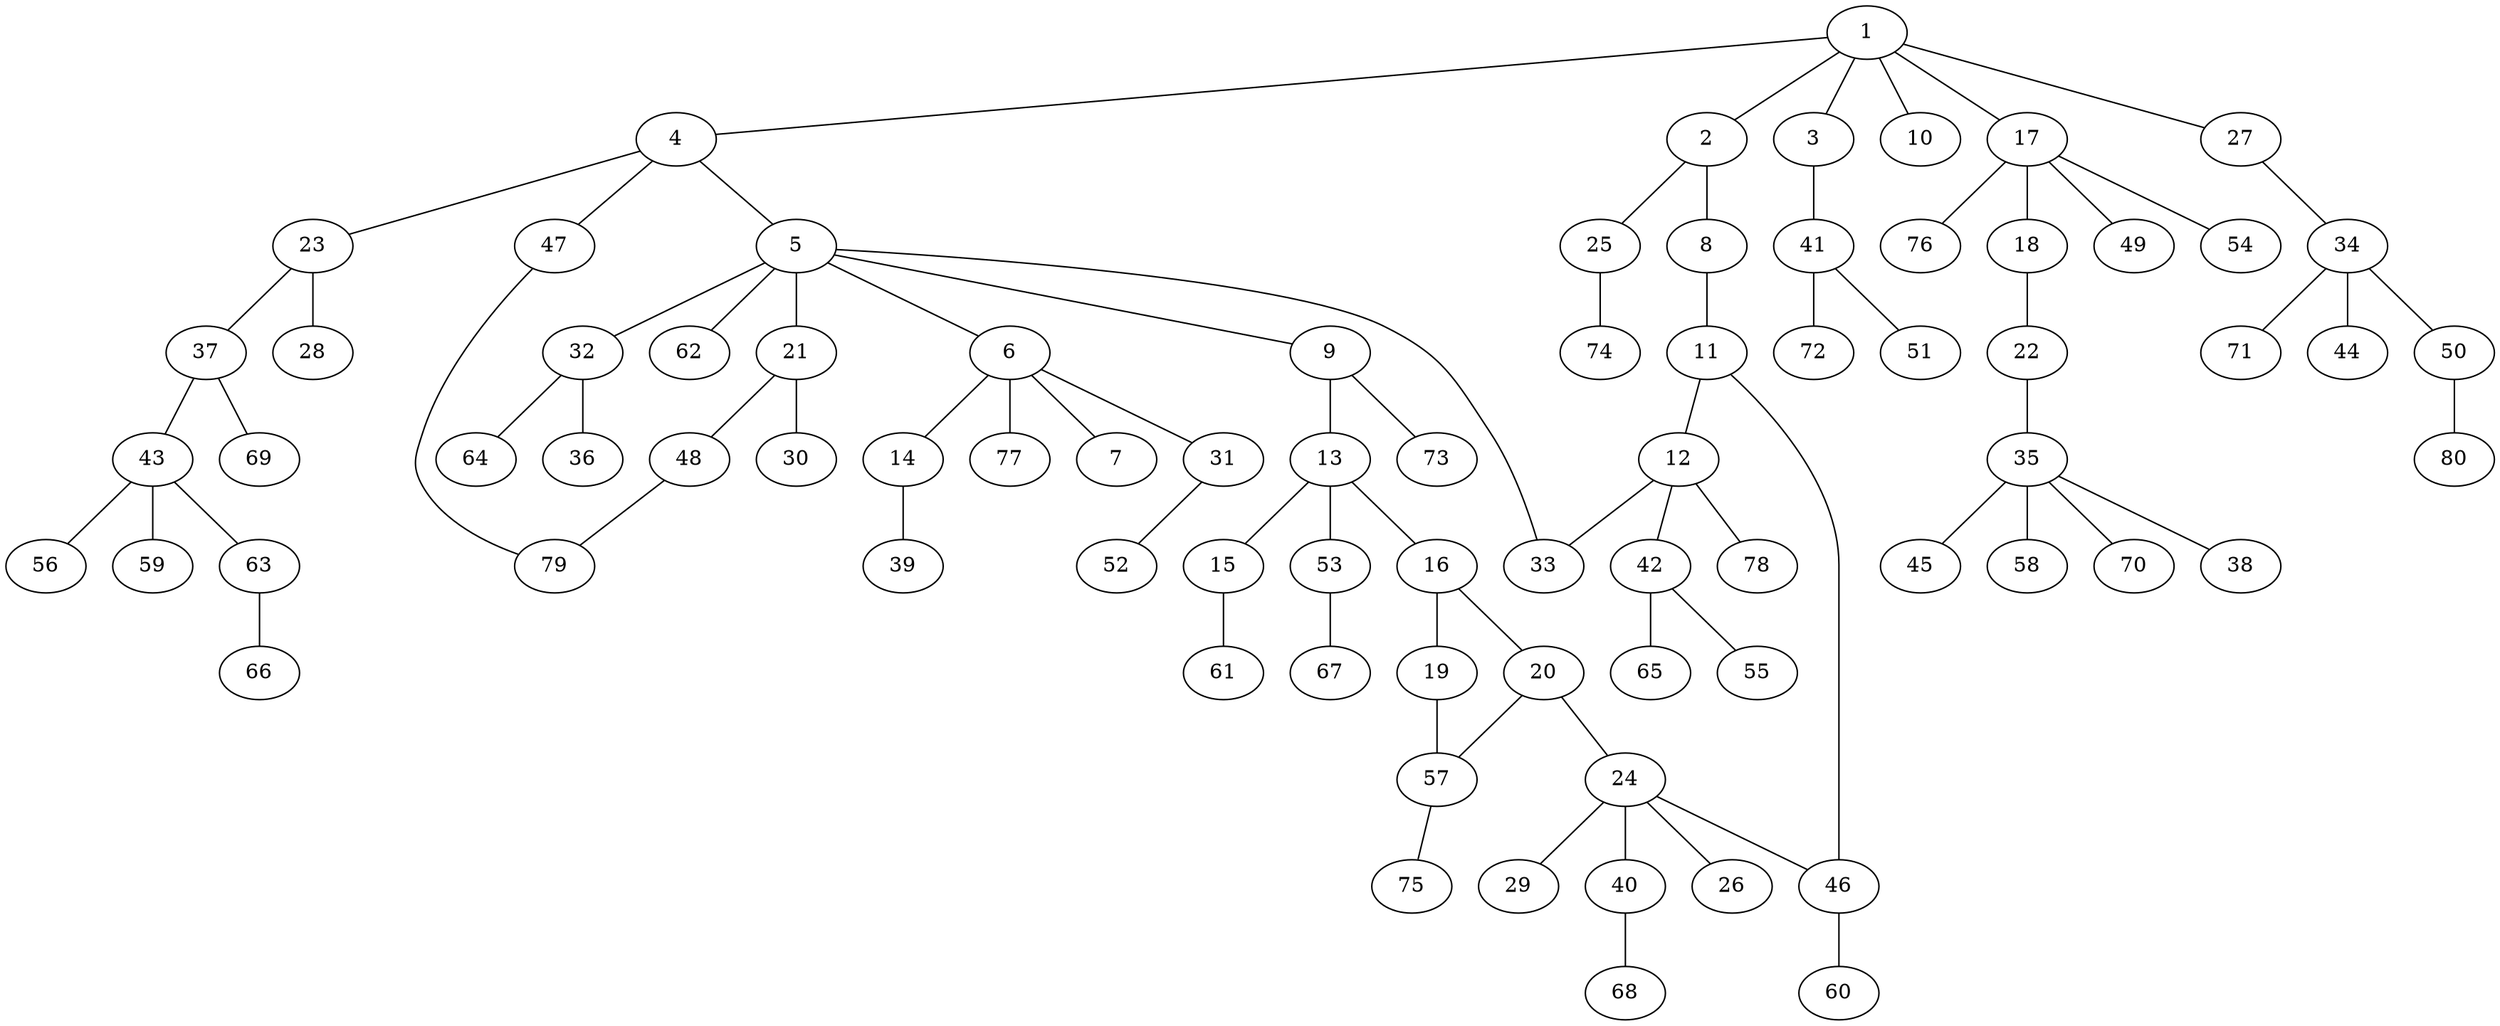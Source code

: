 graph graphname {1--2
1--3
1--4
1--10
1--17
1--27
2--8
2--25
3--41
4--5
4--23
4--47
5--6
5--9
5--21
5--32
5--33
5--62
6--7
6--14
6--31
6--77
8--11
9--13
9--73
11--12
11--46
12--33
12--42
12--78
13--15
13--16
13--53
14--39
15--61
16--19
16--20
17--18
17--49
17--54
17--76
18--22
19--57
20--24
20--57
21--30
21--48
22--35
23--28
23--37
24--26
24--29
24--40
24--46
25--74
27--34
31--52
32--36
32--64
34--44
34--50
34--71
35--38
35--45
35--58
35--70
37--43
37--69
40--68
41--51
41--72
42--55
42--65
43--56
43--59
43--63
46--60
47--79
48--79
50--80
53--67
57--75
63--66
}